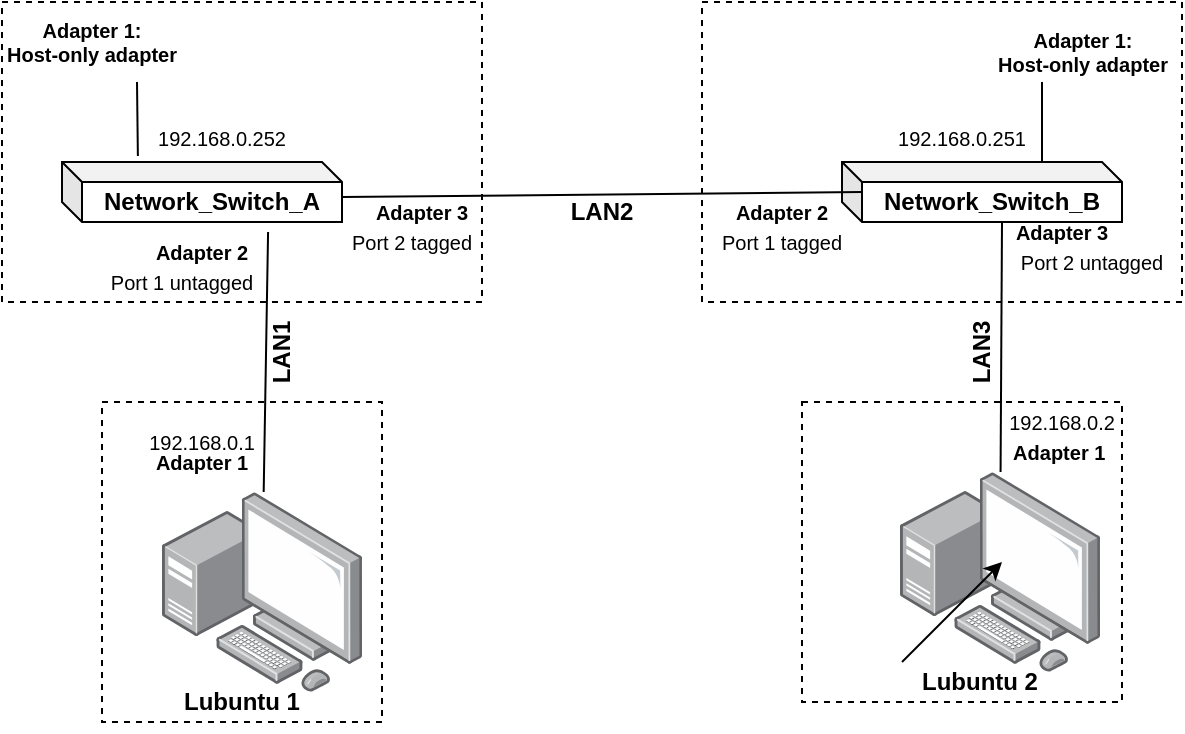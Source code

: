 <mxfile version="20.7.4" type="device"><diagram id="CAPcUXX3ZQljsApzjOa5" name="Page-1"><mxGraphModel dx="1195" dy="703" grid="1" gridSize="10" guides="1" tooltips="1" connect="1" arrows="1" fold="1" page="1" pageScale="1" pageWidth="827" pageHeight="1169" math="0" shadow="0"><root><mxCell id="0"/><mxCell id="1" parent="0"/><mxCell id="KFTJLfa4nv81pVBsVKey-24" value="" style="rounded=0;whiteSpace=wrap;html=1;textOpacity=0;fillColor=none;dashed=1;" vertex="1" parent="1"><mxGeometry x="510" y="450" width="160" height="150" as="geometry"/></mxCell><mxCell id="KFTJLfa4nv81pVBsVKey-25" value="" style="rounded=0;whiteSpace=wrap;html=1;textOpacity=0;fillColor=none;dashed=1;" vertex="1" parent="1"><mxGeometry x="160" y="450" width="140" height="160" as="geometry"/></mxCell><mxCell id="KFTJLfa4nv81pVBsVKey-23" value="" style="rounded=0;whiteSpace=wrap;html=1;textOpacity=0;fillColor=none;dashed=1;" vertex="1" parent="1"><mxGeometry x="460" y="250" width="240" height="150" as="geometry"/></mxCell><mxCell id="KFTJLfa4nv81pVBsVKey-21" value="" style="rounded=0;whiteSpace=wrap;html=1;textOpacity=0;fillColor=none;dashed=1;" vertex="1" parent="1"><mxGeometry x="110" y="250" width="240" height="150" as="geometry"/></mxCell><mxCell id="KFTJLfa4nv81pVBsVKey-2" value="" style="points=[];aspect=fixed;html=1;align=center;shadow=0;dashed=0;image;image=img/lib/allied_telesis/computer_and_terminals/Personal_Computer_with_Server.svg;" vertex="1" parent="1"><mxGeometry x="190" y="495" width="100" height="100" as="geometry"/></mxCell><mxCell id="KFTJLfa4nv81pVBsVKey-3" value="Lubuntu 1" style="text;strokeColor=none;align=center;fillColor=none;html=1;verticalAlign=middle;whiteSpace=wrap;rounded=0;fontStyle=1" vertex="1" parent="1"><mxGeometry x="200" y="585" width="60" height="30" as="geometry"/></mxCell><mxCell id="KFTJLfa4nv81pVBsVKey-4" value="" style="points=[];aspect=fixed;html=1;align=center;shadow=0;dashed=0;image;image=img/lib/allied_telesis/computer_and_terminals/Personal_Computer_with_Server.svg;" vertex="1" parent="1"><mxGeometry x="559" y="485" width="100" height="100" as="geometry"/></mxCell><mxCell id="KFTJLfa4nv81pVBsVKey-5" value="Lubuntu 2" style="text;strokeColor=none;align=center;fillColor=none;html=1;verticalAlign=middle;whiteSpace=wrap;rounded=0;fontStyle=1" vertex="1" parent="1"><mxGeometry x="569" y="575" width="60" height="30" as="geometry"/></mxCell><mxCell id="KFTJLfa4nv81pVBsVKey-6" value="Network_Switch_A" style="shape=cube;whiteSpace=wrap;html=1;boundedLbl=1;backgroundOutline=1;darkOpacity=0.05;darkOpacity2=0.1;direction=east;size=10;fontStyle=1" vertex="1" parent="1"><mxGeometry x="140" y="330" width="140" height="30" as="geometry"/></mxCell><mxCell id="KFTJLfa4nv81pVBsVKey-8" value="Network_Switch_B" style="shape=cube;whiteSpace=wrap;html=1;boundedLbl=1;backgroundOutline=1;darkOpacity=0.05;darkOpacity2=0.1;direction=east;size=10;fontStyle=1" vertex="1" parent="1"><mxGeometry x="530" y="330" width="140" height="30" as="geometry"/></mxCell><mxCell id="KFTJLfa4nv81pVBsVKey-9" value="" style="endArrow=none;html=1;rounded=0;entryX=0.736;entryY=1.167;entryDx=0;entryDy=0;entryPerimeter=0;" edge="1" parent="1" source="KFTJLfa4nv81pVBsVKey-2" target="KFTJLfa4nv81pVBsVKey-6"><mxGeometry x="-0.714" y="-66" width="50" height="50" relative="1" as="geometry"><mxPoint x="300" y="440" as="sourcePoint"/><mxPoint x="280" y="360" as="targetPoint"/><mxPoint as="offset"/></mxGeometry></mxCell><mxCell id="KFTJLfa4nv81pVBsVKey-10" value="" style="endArrow=none;html=1;rounded=0;" edge="1" parent="1" source="KFTJLfa4nv81pVBsVKey-4"><mxGeometry width="50" height="50" relative="1" as="geometry"><mxPoint x="555.806" y="465" as="sourcePoint"/><mxPoint x="610" y="360" as="targetPoint"/></mxGeometry></mxCell><mxCell id="KFTJLfa4nv81pVBsVKey-11" value="" style="endArrow=none;html=1;rounded=0;startArrow=none;exitX=0;exitY=0.25;exitDx=0;exitDy=0;" edge="1" parent="1" source="KFTJLfa4nv81pVBsVKey-16"><mxGeometry width="50" height="50" relative="1" as="geometry"><mxPoint x="369.996" y="397.5" as="sourcePoint"/><mxPoint x="540" y="345" as="targetPoint"/></mxGeometry></mxCell><mxCell id="KFTJLfa4nv81pVBsVKey-12" value="&lt;font style=&quot;font-size: 10px;&quot;&gt;Adapter 2&lt;/font&gt;" style="text;strokeColor=none;align=center;fillColor=none;html=1;verticalAlign=middle;whiteSpace=wrap;rounded=0;rotation=0;fontStyle=1" vertex="1" parent="1"><mxGeometry x="170" y="360" width="80" height="30" as="geometry"/></mxCell><mxCell id="KFTJLfa4nv81pVBsVKey-17" value="Adapter 2" style="text;strokeColor=none;align=center;fillColor=none;html=1;verticalAlign=middle;whiteSpace=wrap;rounded=0;rotation=0;fontStyle=1;fontSize=10;" vertex="1" parent="1"><mxGeometry x="460" y="340" width="80" height="30" as="geometry"/></mxCell><mxCell id="KFTJLfa4nv81pVBsVKey-18" value="Adapter 3" style="text;strokeColor=none;align=center;fillColor=none;html=1;verticalAlign=middle;whiteSpace=wrap;rounded=0;rotation=0;fontStyle=1;fontSize=10;" vertex="1" parent="1"><mxGeometry x="599.5" y="350" width="80" height="30" as="geometry"/></mxCell><mxCell id="KFTJLfa4nv81pVBsVKey-19" value="Adapter 1" style="text;strokeColor=none;align=center;fillColor=none;html=1;verticalAlign=middle;whiteSpace=wrap;rounded=0;rotation=0;fontStyle=1;fontSize=10;" vertex="1" parent="1"><mxGeometry x="170" y="465" width="80" height="30" as="geometry"/></mxCell><mxCell id="KFTJLfa4nv81pVBsVKey-20" value="&lt;font style=&quot;font-size: 10px;&quot;&gt;Adapter 1&amp;nbsp;&lt;/font&gt;" style="text;strokeColor=none;align=center;fillColor=none;html=1;verticalAlign=middle;whiteSpace=wrap;rounded=0;rotation=0;fontStyle=1" vertex="1" parent="1"><mxGeometry x="599.5" y="460" width="80" height="30" as="geometry"/></mxCell><mxCell id="KFTJLfa4nv81pVBsVKey-26" value="" style="endArrow=none;html=1;rounded=0;entryX=0.271;entryY=-0.1;entryDx=0;entryDy=0;entryPerimeter=0;exitX=0.75;exitY=1;exitDx=0;exitDy=0;" edge="1" parent="1" source="KFTJLfa4nv81pVBsVKey-27" target="KFTJLfa4nv81pVBsVKey-6"><mxGeometry width="50" height="50" relative="1" as="geometry"><mxPoint x="130" y="290" as="sourcePoint"/><mxPoint x="170" y="340" as="targetPoint"/></mxGeometry></mxCell><mxCell id="KFTJLfa4nv81pVBsVKey-27" value="&lt;font style=&quot;font-size: 10px;&quot;&gt;Adapter 1:&lt;br style=&quot;font-size: 10px;&quot;&gt;Host-only adapter&lt;/font&gt;" style="text;strokeColor=none;align=center;fillColor=none;html=1;verticalAlign=middle;whiteSpace=wrap;rounded=0;dashed=1;fontStyle=1;fontSize=10;" vertex="1" parent="1"><mxGeometry x="110" y="250" width="90" height="40" as="geometry"/></mxCell><mxCell id="KFTJLfa4nv81pVBsVKey-28" value="" style="endArrow=none;html=1;rounded=0;" edge="1" parent="1"><mxGeometry width="50" height="50" relative="1" as="geometry"><mxPoint x="630" y="330" as="sourcePoint"/><mxPoint x="630" y="290" as="targetPoint"/></mxGeometry></mxCell><mxCell id="KFTJLfa4nv81pVBsVKey-29" value="&lt;font style=&quot;font-size: 10px;&quot;&gt;Adapter 1:&lt;br style=&quot;font-size: 10px;&quot;&gt;Host-only adapter&lt;/font&gt;" style="text;strokeColor=none;align=center;fillColor=none;html=1;verticalAlign=middle;whiteSpace=wrap;rounded=0;dashed=1;fontSize=10;fontStyle=1" vertex="1" parent="1"><mxGeometry x="599.5" y="260" width="100.5" height="30" as="geometry"/></mxCell><mxCell id="KFTJLfa4nv81pVBsVKey-16" value="Adapter 3" style="text;strokeColor=none;align=center;fillColor=none;html=1;verticalAlign=middle;whiteSpace=wrap;rounded=0;rotation=0;fontStyle=1;fontSize=10;" vertex="1" parent="1"><mxGeometry x="280" y="340" width="80" height="30" as="geometry"/></mxCell><mxCell id="KFTJLfa4nv81pVBsVKey-38" value="" style="endArrow=none;html=1;rounded=0;" edge="1" parent="1" source="KFTJLfa4nv81pVBsVKey-6" target="KFTJLfa4nv81pVBsVKey-16"><mxGeometry width="50" height="50" relative="1" as="geometry"><mxPoint x="280" y="345" as="sourcePoint"/><mxPoint x="540" y="345" as="targetPoint"/></mxGeometry></mxCell><mxCell id="KFTJLfa4nv81pVBsVKey-40" value="&lt;b&gt;&lt;font style=&quot;font-size: 12px;&quot;&gt;LAN2&lt;/font&gt;&lt;/b&gt;" style="text;strokeColor=none;align=center;fillColor=none;html=1;verticalAlign=middle;whiteSpace=wrap;rounded=0;dashed=1;fontSize=10;" vertex="1" parent="1"><mxGeometry x="380" y="340" width="60" height="30" as="geometry"/></mxCell><mxCell id="KFTJLfa4nv81pVBsVKey-41" value="&lt;b&gt;&lt;font style=&quot;font-size: 12px;&quot;&gt;LAN1&lt;/font&gt;&lt;/b&gt;" style="text;strokeColor=none;align=center;fillColor=none;html=1;verticalAlign=middle;whiteSpace=wrap;rounded=0;dashed=1;fontSize=10;rotation=-90;" vertex="1" parent="1"><mxGeometry x="220" y="410" width="60" height="30" as="geometry"/></mxCell><mxCell id="KFTJLfa4nv81pVBsVKey-42" value="&lt;b&gt;&lt;font style=&quot;font-size: 12px;&quot;&gt;LAN3&lt;/font&gt;&lt;/b&gt;" style="text;strokeColor=none;align=center;fillColor=none;html=1;verticalAlign=middle;whiteSpace=wrap;rounded=0;dashed=1;fontSize=10;rotation=-90;" vertex="1" parent="1"><mxGeometry x="570" y="410" width="60" height="30" as="geometry"/></mxCell><mxCell id="KFTJLfa4nv81pVBsVKey-43" value="" style="endArrow=classic;html=1;rounded=0;fontSize=10;" edge="1" parent="1"><mxGeometry width="50" height="50" relative="1" as="geometry"><mxPoint x="560" y="580" as="sourcePoint"/><mxPoint x="610" y="530" as="targetPoint"/></mxGeometry></mxCell><mxCell id="KFTJLfa4nv81pVBsVKey-48" value="192.168.0.1" style="text;strokeColor=none;align=center;fillColor=none;html=1;verticalAlign=middle;whiteSpace=wrap;rounded=0;dashed=1;fontSize=10;" vertex="1" parent="1"><mxGeometry x="175" y="460" width="70" height="20" as="geometry"/></mxCell><mxCell id="KFTJLfa4nv81pVBsVKey-49" value="192.168.0.2" style="text;strokeColor=none;align=center;fillColor=none;html=1;verticalAlign=middle;whiteSpace=wrap;rounded=0;dashed=1;fontSize=10;" vertex="1" parent="1"><mxGeometry x="604.5" y="450" width="70" height="20" as="geometry"/></mxCell><mxCell id="KFTJLfa4nv81pVBsVKey-50" value="Port 1 tagged" style="text;strokeColor=none;align=center;fillColor=none;html=1;verticalAlign=middle;whiteSpace=wrap;rounded=0;dashed=1;fontSize=10;" vertex="1" parent="1"><mxGeometry x="455" y="360" width="90" height="20" as="geometry"/></mxCell><mxCell id="KFTJLfa4nv81pVBsVKey-51" value="Port 2 untagged" style="text;strokeColor=none;align=center;fillColor=none;html=1;verticalAlign=middle;whiteSpace=wrap;rounded=0;dashed=1;fontSize=10;" vertex="1" parent="1"><mxGeometry x="610" y="370" width="90" height="20" as="geometry"/></mxCell><mxCell id="KFTJLfa4nv81pVBsVKey-52" value="Port 1 untagged" style="text;strokeColor=none;align=center;fillColor=none;html=1;verticalAlign=middle;whiteSpace=wrap;rounded=0;dashed=1;fontSize=10;" vertex="1" parent="1"><mxGeometry x="155" y="380" width="90" height="20" as="geometry"/></mxCell><mxCell id="KFTJLfa4nv81pVBsVKey-53" value="Port 2 tagged" style="text;strokeColor=none;align=center;fillColor=none;html=1;verticalAlign=middle;whiteSpace=wrap;rounded=0;dashed=1;fontSize=10;" vertex="1" parent="1"><mxGeometry x="270" y="360" width="90" height="20" as="geometry"/></mxCell><mxCell id="KFTJLfa4nv81pVBsVKey-55" value="192.168.0.252" style="text;strokeColor=none;align=center;fillColor=none;html=1;verticalAlign=middle;whiteSpace=wrap;rounded=0;dashed=1;fontSize=10;" vertex="1" parent="1"><mxGeometry x="175" y="310" width="90" height="15" as="geometry"/></mxCell><mxCell id="KFTJLfa4nv81pVBsVKey-56" value="192.168.0.251" style="text;strokeColor=none;align=center;fillColor=none;html=1;verticalAlign=middle;whiteSpace=wrap;rounded=0;dashed=1;fontSize=10;" vertex="1" parent="1"><mxGeometry x="545" y="310" width="90" height="15" as="geometry"/></mxCell></root></mxGraphModel></diagram></mxfile>